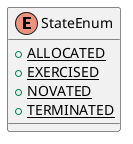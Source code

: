 @startuml

    enum StateEnum [[StateEnum.html]] {
        {static} +ALLOCATED
        {static} +EXERCISED
        {static} +NOVATED
        {static} +TERMINATED
    }

@enduml
